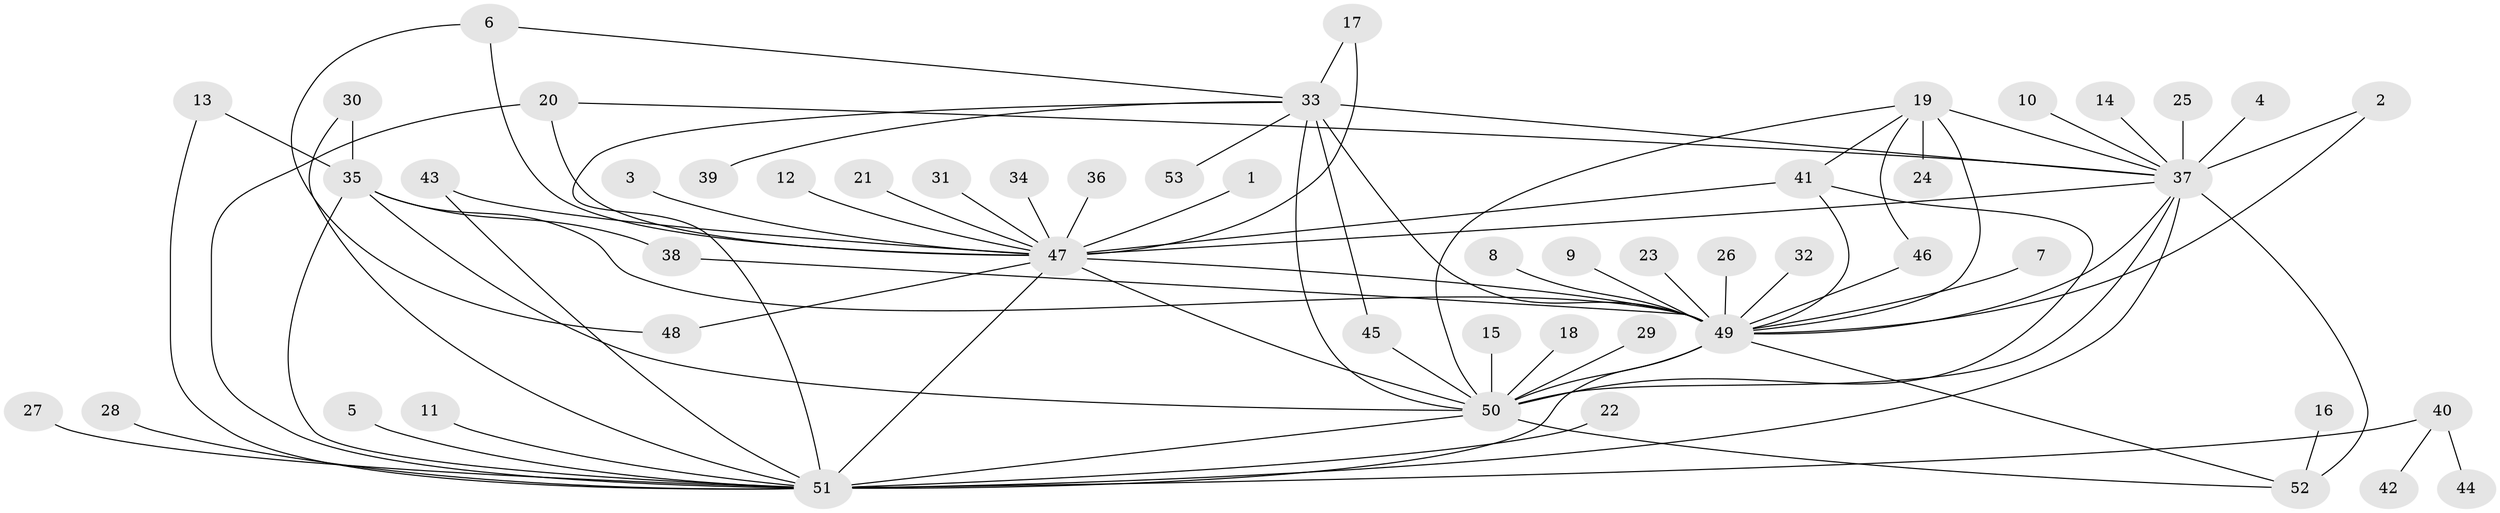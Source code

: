 // original degree distribution, {18: 0.009433962264150943, 28: 0.009433962264150943, 24: 0.009433962264150943, 10: 0.018867924528301886, 1: 0.42452830188679247, 9: 0.009433962264150943, 15: 0.009433962264150943, 2: 0.24528301886792453, 14: 0.009433962264150943, 13: 0.009433962264150943, 8: 0.009433962264150943, 3: 0.12264150943396226, 4: 0.08490566037735849, 5: 0.009433962264150943, 6: 0.018867924528301886}
// Generated by graph-tools (version 1.1) at 2025/50/03/09/25 03:50:00]
// undirected, 53 vertices, 82 edges
graph export_dot {
graph [start="1"]
  node [color=gray90,style=filled];
  1;
  2;
  3;
  4;
  5;
  6;
  7;
  8;
  9;
  10;
  11;
  12;
  13;
  14;
  15;
  16;
  17;
  18;
  19;
  20;
  21;
  22;
  23;
  24;
  25;
  26;
  27;
  28;
  29;
  30;
  31;
  32;
  33;
  34;
  35;
  36;
  37;
  38;
  39;
  40;
  41;
  42;
  43;
  44;
  45;
  46;
  47;
  48;
  49;
  50;
  51;
  52;
  53;
  1 -- 47 [weight=1.0];
  2 -- 37 [weight=1.0];
  2 -- 49 [weight=1.0];
  3 -- 47 [weight=1.0];
  4 -- 37 [weight=2.0];
  5 -- 51 [weight=1.0];
  6 -- 33 [weight=1.0];
  6 -- 47 [weight=1.0];
  6 -- 48 [weight=1.0];
  7 -- 49 [weight=1.0];
  8 -- 49 [weight=1.0];
  9 -- 49 [weight=1.0];
  10 -- 37 [weight=1.0];
  11 -- 51 [weight=1.0];
  12 -- 47 [weight=1.0];
  13 -- 35 [weight=1.0];
  13 -- 51 [weight=1.0];
  14 -- 37 [weight=1.0];
  15 -- 50 [weight=1.0];
  16 -- 52 [weight=1.0];
  17 -- 33 [weight=1.0];
  17 -- 47 [weight=1.0];
  18 -- 50 [weight=1.0];
  19 -- 24 [weight=1.0];
  19 -- 37 [weight=2.0];
  19 -- 41 [weight=1.0];
  19 -- 46 [weight=1.0];
  19 -- 49 [weight=1.0];
  19 -- 50 [weight=1.0];
  20 -- 37 [weight=1.0];
  20 -- 47 [weight=1.0];
  20 -- 51 [weight=1.0];
  21 -- 47 [weight=1.0];
  22 -- 51 [weight=1.0];
  23 -- 49 [weight=1.0];
  25 -- 37 [weight=1.0];
  26 -- 49 [weight=1.0];
  27 -- 51 [weight=1.0];
  28 -- 51 [weight=1.0];
  29 -- 50 [weight=1.0];
  30 -- 35 [weight=1.0];
  30 -- 51 [weight=1.0];
  31 -- 47 [weight=1.0];
  32 -- 49 [weight=1.0];
  33 -- 37 [weight=1.0];
  33 -- 39 [weight=1.0];
  33 -- 45 [weight=1.0];
  33 -- 49 [weight=2.0];
  33 -- 50 [weight=2.0];
  33 -- 51 [weight=1.0];
  33 -- 53 [weight=1.0];
  34 -- 47 [weight=1.0];
  35 -- 38 [weight=1.0];
  35 -- 49 [weight=1.0];
  35 -- 50 [weight=1.0];
  35 -- 51 [weight=1.0];
  36 -- 47 [weight=1.0];
  37 -- 47 [weight=3.0];
  37 -- 49 [weight=1.0];
  37 -- 50 [weight=4.0];
  37 -- 51 [weight=4.0];
  37 -- 52 [weight=1.0];
  38 -- 49 [weight=1.0];
  40 -- 42 [weight=1.0];
  40 -- 44 [weight=1.0];
  40 -- 51 [weight=1.0];
  41 -- 47 [weight=1.0];
  41 -- 49 [weight=1.0];
  41 -- 50 [weight=1.0];
  43 -- 47 [weight=1.0];
  43 -- 51 [weight=1.0];
  45 -- 50 [weight=1.0];
  46 -- 49 [weight=1.0];
  47 -- 48 [weight=2.0];
  47 -- 49 [weight=2.0];
  47 -- 50 [weight=3.0];
  47 -- 51 [weight=2.0];
  49 -- 50 [weight=2.0];
  49 -- 51 [weight=1.0];
  49 -- 52 [weight=1.0];
  50 -- 51 [weight=1.0];
  50 -- 52 [weight=1.0];
}
